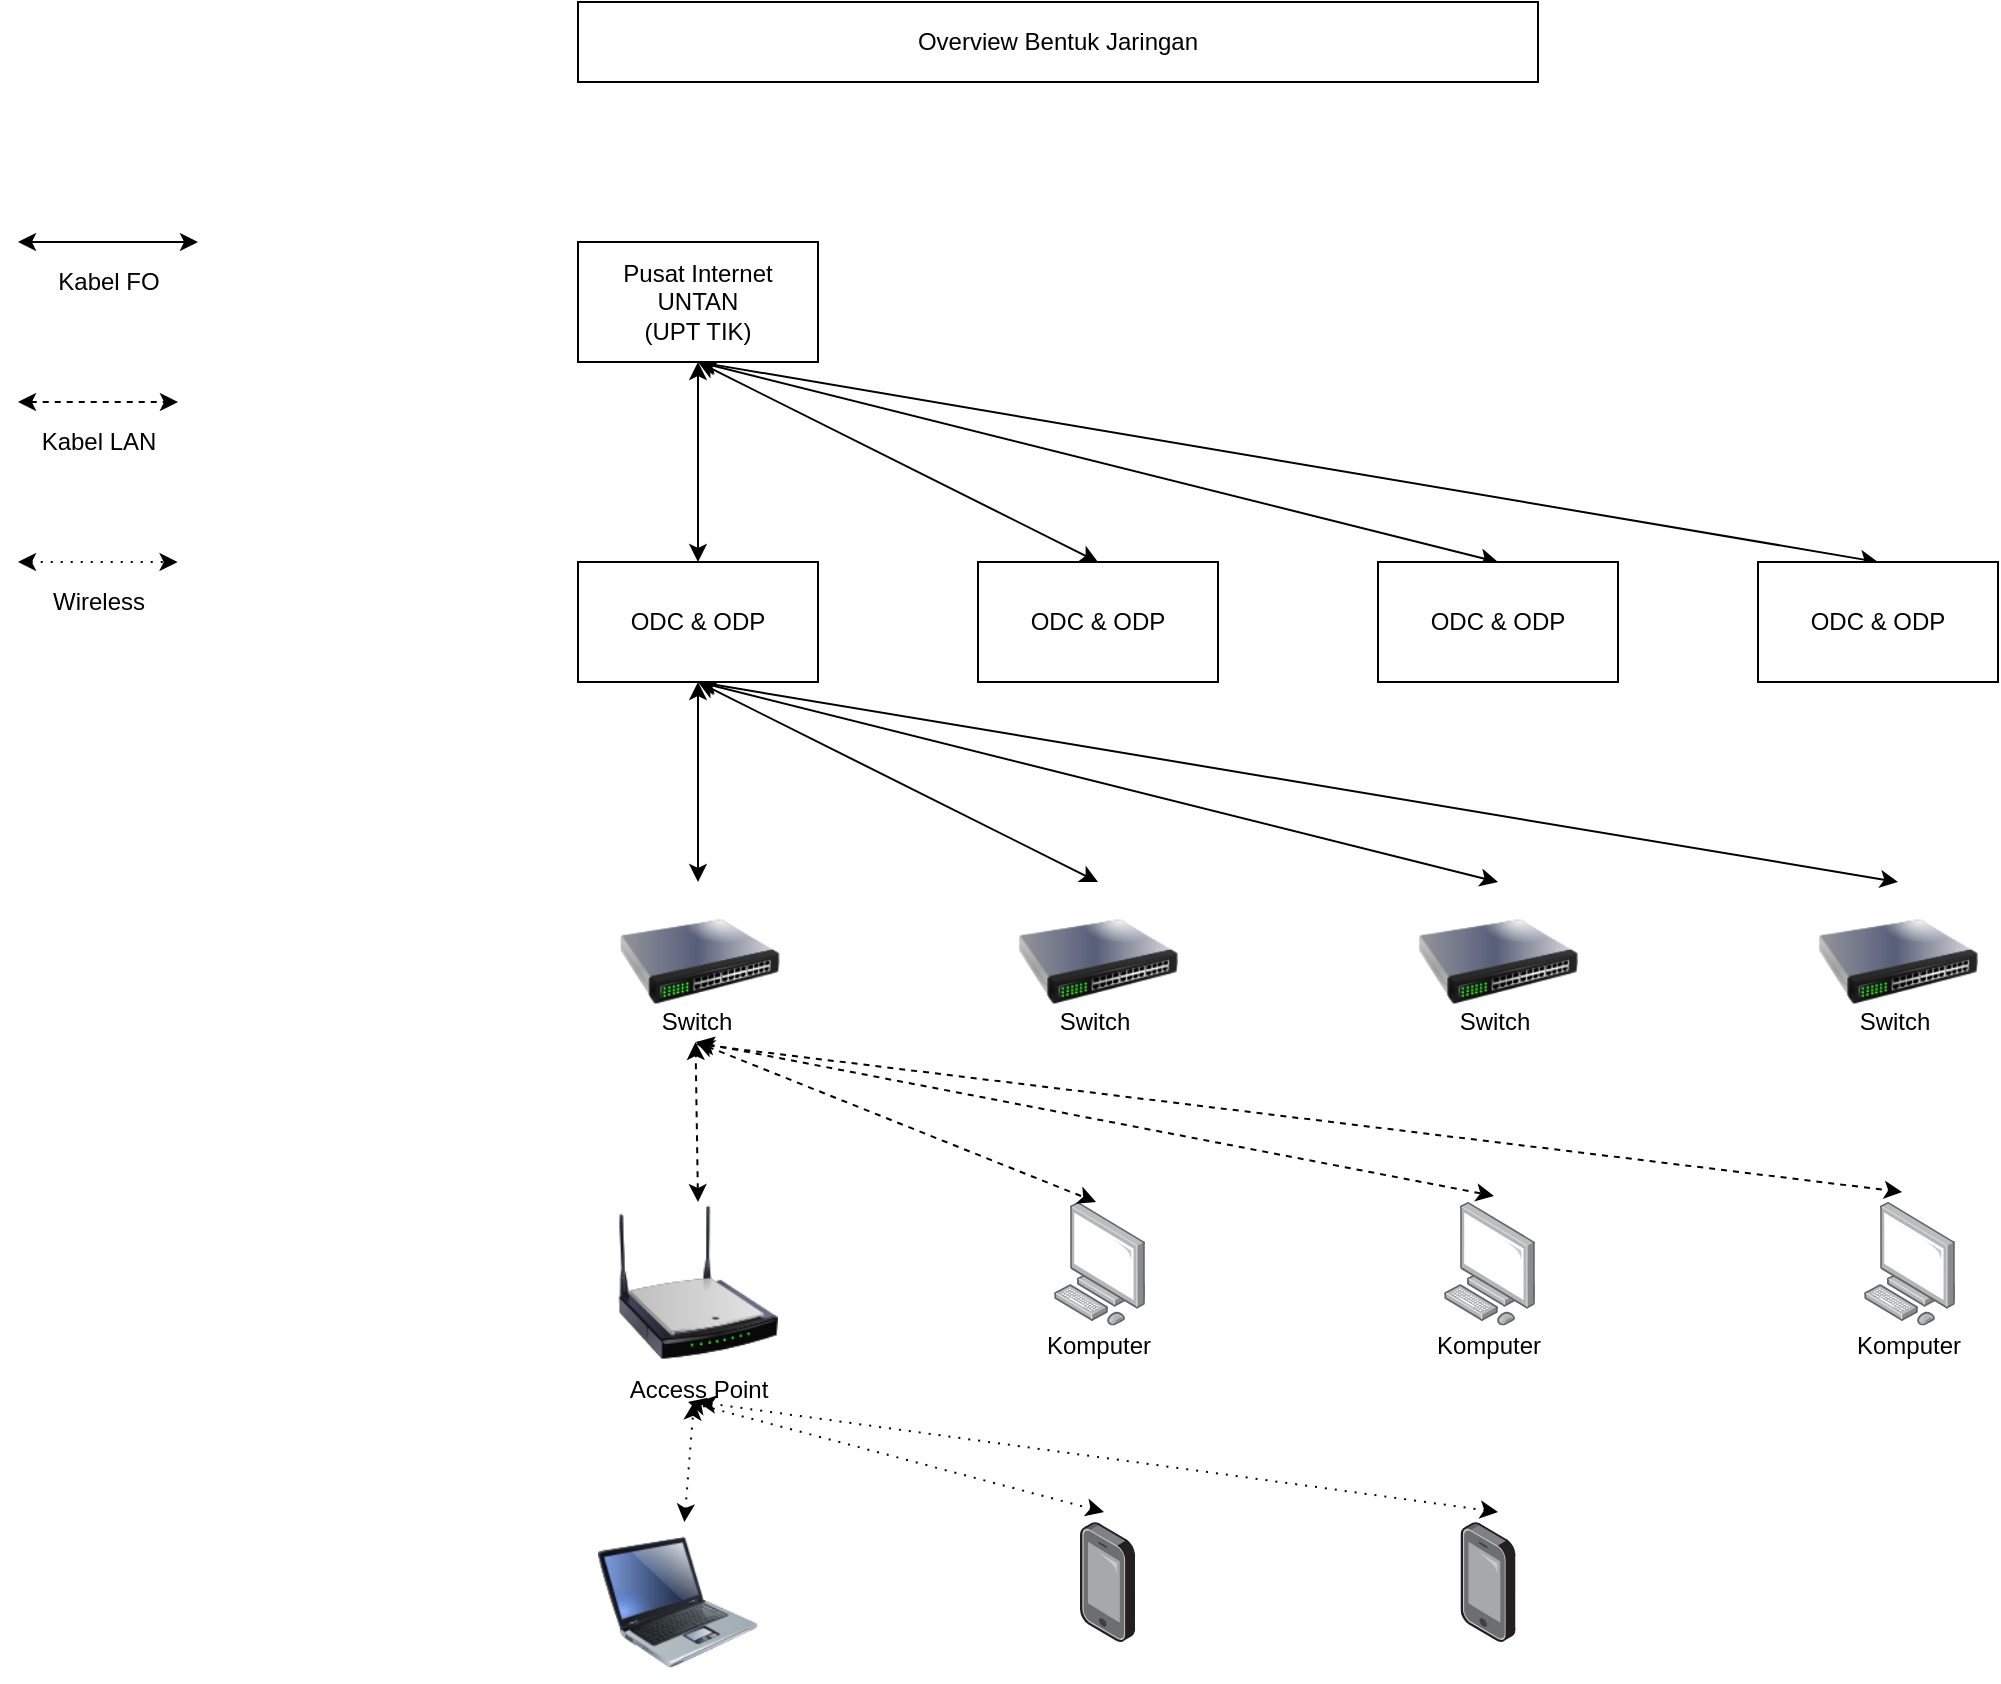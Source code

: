 <mxfile version="13.5.1" type="device" pages="5"><diagram id="cZR7jCaZVMj7jMEhkT0p" name="Overview"><mxGraphModel dx="866" dy="939" grid="1" gridSize="10" guides="1" tooltips="1" connect="1" arrows="1" fold="1" page="0" pageScale="1" pageWidth="850" pageHeight="1100" math="0" shadow="0"><root><mxCell id="0"/><mxCell id="1" parent="0"/><mxCell id="yF4aUorBVCHUo__HlE9U-1" value="Overview Bentuk Jaringan" style="rounded=0;whiteSpace=wrap;html=1;" parent="1" vertex="1"><mxGeometry x="400" y="-160" width="480" height="40" as="geometry"/></mxCell><mxCell id="yF4aUorBVCHUo__HlE9U-8" style="rounded=0;orthogonalLoop=1;jettySize=auto;html=1;exitX=0.5;exitY=1;exitDx=0;exitDy=0;entryX=0.5;entryY=0;entryDx=0;entryDy=0;startArrow=classic;startFill=1;" parent="1" source="yF4aUorBVCHUo__HlE9U-2" target="yF4aUorBVCHUo__HlE9U-3" edge="1"><mxGeometry relative="1" as="geometry"/></mxCell><mxCell id="yF4aUorBVCHUo__HlE9U-9" style="edgeStyle=none;rounded=0;orthogonalLoop=1;jettySize=auto;html=1;exitX=0.5;exitY=1;exitDx=0;exitDy=0;entryX=0.5;entryY=0;entryDx=0;entryDy=0;startArrow=classic;startFill=1;" parent="1" source="yF4aUorBVCHUo__HlE9U-2" target="yF4aUorBVCHUo__HlE9U-5" edge="1"><mxGeometry relative="1" as="geometry"/></mxCell><mxCell id="yF4aUorBVCHUo__HlE9U-10" style="edgeStyle=none;rounded=0;orthogonalLoop=1;jettySize=auto;html=1;exitX=0.5;exitY=1;exitDx=0;exitDy=0;entryX=0.5;entryY=0;entryDx=0;entryDy=0;startArrow=classic;startFill=1;" parent="1" source="yF4aUorBVCHUo__HlE9U-2" target="yF4aUorBVCHUo__HlE9U-6" edge="1"><mxGeometry relative="1" as="geometry"/></mxCell><mxCell id="yF4aUorBVCHUo__HlE9U-11" style="edgeStyle=none;rounded=0;orthogonalLoop=1;jettySize=auto;html=1;exitX=0.5;exitY=1;exitDx=0;exitDy=0;entryX=0.5;entryY=0;entryDx=0;entryDy=0;startArrow=classic;startFill=1;" parent="1" source="yF4aUorBVCHUo__HlE9U-2" target="yF4aUorBVCHUo__HlE9U-7" edge="1"><mxGeometry relative="1" as="geometry"/></mxCell><mxCell id="yF4aUorBVCHUo__HlE9U-2" value="Pusat Internet UNTAN&lt;br&gt;(UPT TIK)" style="rounded=0;whiteSpace=wrap;html=1;" parent="1" vertex="1"><mxGeometry x="400" y="-40" width="120" height="60" as="geometry"/></mxCell><mxCell id="yF4aUorBVCHUo__HlE9U-16" style="edgeStyle=none;rounded=0;orthogonalLoop=1;jettySize=auto;html=1;exitX=0.5;exitY=1;exitDx=0;exitDy=0;entryX=0.5;entryY=0;entryDx=0;entryDy=0;startArrow=classic;startFill=1;" parent="1" source="yF4aUorBVCHUo__HlE9U-3" edge="1"><mxGeometry relative="1" as="geometry"><mxPoint x="460" y="280" as="targetPoint"/></mxGeometry></mxCell><mxCell id="yF4aUorBVCHUo__HlE9U-17" style="edgeStyle=none;rounded=0;orthogonalLoop=1;jettySize=auto;html=1;exitX=0.5;exitY=1;exitDx=0;exitDy=0;entryX=0.5;entryY=0;entryDx=0;entryDy=0;startArrow=classic;startFill=1;" parent="1" source="yF4aUorBVCHUo__HlE9U-3" edge="1"><mxGeometry relative="1" as="geometry"><mxPoint x="660" y="280" as="targetPoint"/></mxGeometry></mxCell><mxCell id="yF4aUorBVCHUo__HlE9U-18" style="edgeStyle=none;rounded=0;orthogonalLoop=1;jettySize=auto;html=1;exitX=0.5;exitY=1;exitDx=0;exitDy=0;entryX=0.5;entryY=0;entryDx=0;entryDy=0;startArrow=classic;startFill=1;" parent="1" source="yF4aUorBVCHUo__HlE9U-3" edge="1"><mxGeometry relative="1" as="geometry"><mxPoint x="860" y="280" as="targetPoint"/></mxGeometry></mxCell><mxCell id="yF4aUorBVCHUo__HlE9U-19" style="edgeStyle=none;rounded=0;orthogonalLoop=1;jettySize=auto;html=1;exitX=0.5;exitY=1;exitDx=0;exitDy=0;entryX=0.5;entryY=0;entryDx=0;entryDy=0;startArrow=classic;startFill=1;" parent="1" source="yF4aUorBVCHUo__HlE9U-3" edge="1"><mxGeometry relative="1" as="geometry"><mxPoint x="1060" y="280" as="targetPoint"/></mxGeometry></mxCell><mxCell id="yF4aUorBVCHUo__HlE9U-3" value="ODC &amp;amp; ODP" style="rounded=0;whiteSpace=wrap;html=1;" parent="1" vertex="1"><mxGeometry x="400" y="120" width="120" height="60" as="geometry"/></mxCell><mxCell id="yF4aUorBVCHUo__HlE9U-5" value="ODC &amp;amp; ODP" style="rounded=0;whiteSpace=wrap;html=1;" parent="1" vertex="1"><mxGeometry x="600" y="120" width="120" height="60" as="geometry"/></mxCell><mxCell id="yF4aUorBVCHUo__HlE9U-6" value="ODC &amp;amp; ODP" style="rounded=0;whiteSpace=wrap;html=1;" parent="1" vertex="1"><mxGeometry x="800" y="120" width="120" height="60" as="geometry"/></mxCell><mxCell id="yF4aUorBVCHUo__HlE9U-7" value="ODC &amp;amp; ODP" style="rounded=0;whiteSpace=wrap;html=1;" parent="1" vertex="1"><mxGeometry x="990" y="120" width="120" height="60" as="geometry"/></mxCell><mxCell id="yF4aUorBVCHUo__HlE9U-20" style="rounded=0;orthogonalLoop=1;jettySize=auto;html=1;exitX=0.5;exitY=1;exitDx=0;exitDy=0;startArrow=classic;startFill=1;" parent="1" edge="1"><mxGeometry relative="1" as="geometry"><mxPoint x="120" y="-40" as="sourcePoint"/><mxPoint x="210" y="-40" as="targetPoint"/></mxGeometry></mxCell><mxCell id="yF4aUorBVCHUo__HlE9U-21" value="Kabel FO" style="text;html=1;align=center;verticalAlign=middle;resizable=0;points=[];autosize=1;" parent="1" vertex="1"><mxGeometry x="130" y="-30" width="70" height="20" as="geometry"/></mxCell><mxCell id="yF4aUorBVCHUo__HlE9U-28" value="" style="group" parent="1" vertex="1" connectable="0"><mxGeometry x="420.8" y="280" width="80" height="80" as="geometry"/></mxCell><mxCell id="yF4aUorBVCHUo__HlE9U-25" value="" style="image;html=1;image=img/lib/clip_art/networking/Switch_128x128.png" parent="yF4aUorBVCHUo__HlE9U-28" vertex="1"><mxGeometry width="80" height="80" as="geometry"/></mxCell><mxCell id="yF4aUorBVCHUo__HlE9U-26" value="Switch" style="text;html=1;align=center;verticalAlign=middle;resizable=0;points=[];autosize=1;" parent="yF4aUorBVCHUo__HlE9U-28" vertex="1"><mxGeometry x="12.8" y="60" width="50" height="20" as="geometry"/></mxCell><mxCell id="yF4aUorBVCHUo__HlE9U-29" value="" style="group" parent="1" vertex="1" connectable="0"><mxGeometry x="620" y="280" width="80" height="80" as="geometry"/></mxCell><mxCell id="yF4aUorBVCHUo__HlE9U-30" value="" style="image;html=1;image=img/lib/clip_art/networking/Switch_128x128.png" parent="yF4aUorBVCHUo__HlE9U-29" vertex="1"><mxGeometry width="80" height="80" as="geometry"/></mxCell><mxCell id="yF4aUorBVCHUo__HlE9U-31" value="Switch" style="text;html=1;align=center;verticalAlign=middle;resizable=0;points=[];autosize=1;" parent="yF4aUorBVCHUo__HlE9U-29" vertex="1"><mxGeometry x="12.8" y="60" width="50" height="20" as="geometry"/></mxCell><mxCell id="yF4aUorBVCHUo__HlE9U-32" value="" style="group" parent="1" vertex="1" connectable="0"><mxGeometry x="1020" y="280" width="80" height="80" as="geometry"/></mxCell><mxCell id="yF4aUorBVCHUo__HlE9U-33" value="" style="image;html=1;image=img/lib/clip_art/networking/Switch_128x128.png" parent="yF4aUorBVCHUo__HlE9U-32" vertex="1"><mxGeometry width="80" height="80" as="geometry"/></mxCell><mxCell id="yF4aUorBVCHUo__HlE9U-34" value="Switch" style="text;html=1;align=center;verticalAlign=middle;resizable=0;points=[];autosize=1;" parent="yF4aUorBVCHUo__HlE9U-32" vertex="1"><mxGeometry x="12.8" y="60" width="50" height="20" as="geometry"/></mxCell><mxCell id="yF4aUorBVCHUo__HlE9U-35" value="" style="group" parent="1" vertex="1" connectable="0"><mxGeometry x="820" y="280" width="80" height="80" as="geometry"/></mxCell><mxCell id="yF4aUorBVCHUo__HlE9U-36" value="" style="image;html=1;image=img/lib/clip_art/networking/Switch_128x128.png" parent="yF4aUorBVCHUo__HlE9U-35" vertex="1"><mxGeometry width="80" height="80" as="geometry"/></mxCell><mxCell id="yF4aUorBVCHUo__HlE9U-37" value="Switch" style="text;html=1;align=center;verticalAlign=middle;resizable=0;points=[];autosize=1;" parent="yF4aUorBVCHUo__HlE9U-35" vertex="1"><mxGeometry x="12.8" y="60" width="50" height="20" as="geometry"/></mxCell><mxCell id="yF4aUorBVCHUo__HlE9U-39" value="" style="group" parent="1" vertex="1" connectable="0"><mxGeometry x="625" y="440" width="70" height="81.8" as="geometry"/></mxCell><mxCell id="yF4aUorBVCHUo__HlE9U-23" value="" style="points=[];aspect=fixed;html=1;align=center;shadow=0;dashed=0;image;image=img/lib/allied_telesis/computer_and_terminals/Personal_Computer.svg;" parent="yF4aUorBVCHUo__HlE9U-39" vertex="1"><mxGeometry x="13" width="45.6" height="61.8" as="geometry"/></mxCell><mxCell id="yF4aUorBVCHUo__HlE9U-38" value="Komputer" style="text;html=1;align=center;verticalAlign=middle;resizable=0;points=[];autosize=1;" parent="yF4aUorBVCHUo__HlE9U-39" vertex="1"><mxGeometry y="61.8" width="70" height="20" as="geometry"/></mxCell><mxCell id="yF4aUorBVCHUo__HlE9U-48" style="edgeStyle=none;rounded=0;orthogonalLoop=1;jettySize=auto;html=1;exitX=0.5;exitY=0;exitDx=0;exitDy=0;startArrow=classic;startFill=1;dashed=1;" parent="1" source="yF4aUorBVCHUo__HlE9U-40" target="yF4aUorBVCHUo__HlE9U-26" edge="1"><mxGeometry relative="1" as="geometry"/></mxCell><mxCell id="yF4aUorBVCHUo__HlE9U-40" value="Access Point" style="image;html=1;image=img/lib/clip_art/networking/Wireless_Router_N_128x128.png" parent="1" vertex="1"><mxGeometry x="420" y="440" width="80" height="80" as="geometry"/></mxCell><mxCell id="yF4aUorBVCHUo__HlE9U-42" value="" style="group" parent="1" vertex="1" connectable="0"><mxGeometry x="820" y="440" width="70" height="81.8" as="geometry"/></mxCell><mxCell id="yF4aUorBVCHUo__HlE9U-43" value="" style="points=[];aspect=fixed;html=1;align=center;shadow=0;dashed=0;image;image=img/lib/allied_telesis/computer_and_terminals/Personal_Computer.svg;" parent="yF4aUorBVCHUo__HlE9U-42" vertex="1"><mxGeometry x="13" width="45.6" height="61.8" as="geometry"/></mxCell><mxCell id="yF4aUorBVCHUo__HlE9U-44" value="Komputer" style="text;html=1;align=center;verticalAlign=middle;resizable=0;points=[];autosize=1;" parent="yF4aUorBVCHUo__HlE9U-42" vertex="1"><mxGeometry y="61.8" width="70" height="20" as="geometry"/></mxCell><mxCell id="yF4aUorBVCHUo__HlE9U-45" value="" style="group" parent="1" vertex="1" connectable="0"><mxGeometry x="1030" y="440" width="70" height="81.8" as="geometry"/></mxCell><mxCell id="yF4aUorBVCHUo__HlE9U-46" value="" style="points=[];aspect=fixed;html=1;align=center;shadow=0;dashed=0;image;image=img/lib/allied_telesis/computer_and_terminals/Personal_Computer.svg;" parent="yF4aUorBVCHUo__HlE9U-45" vertex="1"><mxGeometry x="13" width="45.6" height="61.8" as="geometry"/></mxCell><mxCell id="yF4aUorBVCHUo__HlE9U-47" value="Komputer" style="text;html=1;align=center;verticalAlign=middle;resizable=0;points=[];autosize=1;" parent="yF4aUorBVCHUo__HlE9U-45" vertex="1"><mxGeometry y="61.8" width="70" height="20" as="geometry"/></mxCell><mxCell id="yF4aUorBVCHUo__HlE9U-49" style="edgeStyle=none;rounded=0;orthogonalLoop=1;jettySize=auto;html=1;exitX=0.508;exitY=1;exitDx=0;exitDy=0;entryX=0.461;entryY=0;entryDx=0;entryDy=0;entryPerimeter=0;startArrow=classic;startFill=1;exitPerimeter=0;dashed=1;" parent="1" source="yF4aUorBVCHUo__HlE9U-26" target="yF4aUorBVCHUo__HlE9U-23" edge="1"><mxGeometry relative="1" as="geometry"/></mxCell><mxCell id="yF4aUorBVCHUo__HlE9U-50" style="edgeStyle=none;rounded=0;orthogonalLoop=1;jettySize=auto;html=1;exitX=0.508;exitY=1;exitDx=0;exitDy=0;entryX=0.548;entryY=-0.049;entryDx=0;entryDy=0;entryPerimeter=0;startArrow=classic;startFill=1;exitPerimeter=0;dashed=1;" parent="1" source="yF4aUorBVCHUo__HlE9U-26" target="yF4aUorBVCHUo__HlE9U-43" edge="1"><mxGeometry relative="1" as="geometry"/></mxCell><mxCell id="yF4aUorBVCHUo__HlE9U-51" style="edgeStyle=none;rounded=0;orthogonalLoop=1;jettySize=auto;html=1;entryX=0.417;entryY=-0.081;entryDx=0;entryDy=0;entryPerimeter=0;startArrow=classic;startFill=1;exitX=0.508;exitY=1.05;exitDx=0;exitDy=0;exitPerimeter=0;dashed=1;" parent="1" source="yF4aUorBVCHUo__HlE9U-26" target="yF4aUorBVCHUo__HlE9U-46" edge="1"><mxGeometry relative="1" as="geometry"><mxPoint x="461" y="370" as="sourcePoint"/></mxGeometry></mxCell><mxCell id="yF4aUorBVCHUo__HlE9U-55" style="edgeStyle=none;rounded=0;orthogonalLoop=1;jettySize=auto;html=1;dashed=1;startArrow=classic;startFill=1;dashPattern=1 4;" parent="1" source="yF4aUorBVCHUo__HlE9U-52" edge="1"><mxGeometry relative="1" as="geometry"><mxPoint x="458" y="540" as="targetPoint"/></mxGeometry></mxCell><mxCell id="yF4aUorBVCHUo__HlE9U-52" value="" style="image;html=1;image=img/lib/clip_art/computers/Laptop_128x128.png" parent="1" vertex="1"><mxGeometry x="410" y="600" width="80" height="80" as="geometry"/></mxCell><mxCell id="yF4aUorBVCHUo__HlE9U-53" value="" style="points=[];aspect=fixed;html=1;align=center;shadow=0;dashed=0;image;image=img/lib/allied_telesis/computer_and_terminals/Smartphone.svg;" parent="1" vertex="1"><mxGeometry x="651" y="600" width="27.5" height="60" as="geometry"/></mxCell><mxCell id="yF4aUorBVCHUo__HlE9U-54" value="" style="points=[];aspect=fixed;html=1;align=center;shadow=0;dashed=0;image;image=img/lib/allied_telesis/computer_and_terminals/Smartphone.svg;" parent="1" vertex="1"><mxGeometry x="841.25" y="600" width="27.5" height="60" as="geometry"/></mxCell><mxCell id="yF4aUorBVCHUo__HlE9U-56" style="edgeStyle=none;rounded=0;orthogonalLoop=1;jettySize=auto;html=1;dashed=1;startArrow=classic;startFill=1;exitX=0.436;exitY=-0.083;exitDx=0;exitDy=0;exitPerimeter=0;dashPattern=1 4;" parent="1" source="yF4aUorBVCHUo__HlE9U-53" edge="1"><mxGeometry relative="1" as="geometry"><mxPoint x="450" y="601.8" as="sourcePoint"/><mxPoint x="455" y="540" as="targetPoint"/></mxGeometry></mxCell><mxCell id="yF4aUorBVCHUo__HlE9U-57" style="edgeStyle=none;rounded=0;orthogonalLoop=1;jettySize=auto;html=1;dashed=1;startArrow=classic;startFill=1;dashPattern=1 4;" parent="1" edge="1"><mxGeometry relative="1" as="geometry"><mxPoint x="860" y="595" as="sourcePoint"/><mxPoint x="460" y="540" as="targetPoint"/></mxGeometry></mxCell><mxCell id="yF4aUorBVCHUo__HlE9U-58" style="edgeStyle=none;rounded=0;orthogonalLoop=1;jettySize=auto;html=1;startArrow=classic;startFill=1;dashed=1;" parent="1" edge="1"><mxGeometry relative="1" as="geometry"><mxPoint x="120" y="40" as="sourcePoint"/><mxPoint x="200" y="40" as="targetPoint"/></mxGeometry></mxCell><mxCell id="yF4aUorBVCHUo__HlE9U-59" value="Kabel LAN" style="text;html=1;align=center;verticalAlign=middle;resizable=0;points=[];autosize=1;" parent="1" vertex="1"><mxGeometry x="125" y="50" width="70" height="20" as="geometry"/></mxCell><mxCell id="yF4aUorBVCHUo__HlE9U-61" style="edgeStyle=none;rounded=0;orthogonalLoop=1;jettySize=auto;html=1;dashed=1;startArrow=classic;startFill=1;dashPattern=1 4;" parent="1" edge="1"><mxGeometry relative="1" as="geometry"><mxPoint x="120" y="120" as="sourcePoint"/><mxPoint x="199.8" y="120" as="targetPoint"/></mxGeometry></mxCell><mxCell id="yF4aUorBVCHUo__HlE9U-62" value="Wireless" style="text;html=1;align=center;verticalAlign=middle;resizable=0;points=[];autosize=1;" parent="1" vertex="1"><mxGeometry x="130" y="130" width="60" height="20" as="geometry"/></mxCell></root></mxGraphModel></diagram><diagram id="uZd3EqebG7WC8v4C3nq-" name="Pengebangan Aplikasi"><mxGraphModel dx="866" dy="939" grid="1" gridSize="10" guides="1" tooltips="1" connect="1" arrows="1" fold="1" page="0" pageScale="1" pageWidth="850" pageHeight="1100" math="0" shadow="0"><root><mxCell id="qMUi53wbWVv0vDznKZO8-0"/><mxCell id="qMUi53wbWVv0vDznKZO8-1" parent="qMUi53wbWVv0vDznKZO8-0"/><mxCell id="qMUi53wbWVv0vDznKZO8-4" value="" style="edgeStyle=none;rounded=0;orthogonalLoop=1;jettySize=auto;html=1;startArrow=none;startFill=0;" parent="qMUi53wbWVv0vDznKZO8-1" source="qMUi53wbWVv0vDznKZO8-2" target="qMUi53wbWVv0vDznKZO8-3" edge="1"><mxGeometry relative="1" as="geometry"/></mxCell><mxCell id="qMUi53wbWVv0vDznKZO8-2" value="Perancangan &lt;br&gt;Website Input Data" style="rounded=0;whiteSpace=wrap;html=1;" parent="qMUi53wbWVv0vDznKZO8-1" vertex="1"><mxGeometry x="40" y="120" width="120" height="60" as="geometry"/></mxCell><mxCell id="qMUi53wbWVv0vDznKZO8-6" value="" style="edgeStyle=none;rounded=0;orthogonalLoop=1;jettySize=auto;html=1;startArrow=none;startFill=0;" parent="qMUi53wbWVv0vDznKZO8-1" source="qMUi53wbWVv0vDznKZO8-3" target="qMUi53wbWVv0vDznKZO8-5" edge="1"><mxGeometry relative="1" as="geometry"/></mxCell><mxCell id="qMUi53wbWVv0vDznKZO8-3" value="Pembangunan&amp;nbsp;&lt;br&gt;Website Input Data" style="rounded=0;whiteSpace=wrap;html=1;" parent="qMUi53wbWVv0vDznKZO8-1" vertex="1"><mxGeometry x="240" y="120" width="120" height="60" as="geometry"/></mxCell><mxCell id="qMUi53wbWVv0vDznKZO8-8" value="" style="edgeStyle=none;rounded=0;orthogonalLoop=1;jettySize=auto;html=1;startArrow=none;startFill=0;" parent="qMUi53wbWVv0vDznKZO8-1" source="qMUi53wbWVv0vDznKZO8-5" target="qMUi53wbWVv0vDznKZO8-7" edge="1"><mxGeometry relative="1" as="geometry"/></mxCell><mxCell id="qMUi53wbWVv0vDznKZO8-5" value="Menggambar dan Mengisi Data" style="rounded=0;whiteSpace=wrap;html=1;" parent="qMUi53wbWVv0vDznKZO8-1" vertex="1"><mxGeometry x="440" y="120" width="120" height="60" as="geometry"/></mxCell><mxCell id="qMUi53wbWVv0vDznKZO8-7" value="Buat Tampilan Hasil Akhir&amp;nbsp;" style="rounded=0;whiteSpace=wrap;html=1;" parent="qMUi53wbWVv0vDznKZO8-1" vertex="1"><mxGeometry x="640" y="120" width="120" height="60" as="geometry"/></mxCell><mxCell id="yq4JGtzYefhlEaP_HMII-0" value="Overview Langkah Pembuatan Aplikasi" style="rounded=0;whiteSpace=wrap;html=1;" parent="qMUi53wbWVv0vDznKZO8-1" vertex="1"><mxGeometry x="180" y="-30" width="480" height="40" as="geometry"/></mxCell></root></mxGraphModel></diagram><diagram id="GuYQ7KV9v125WRcvLLdm" name="Arsitektur"><mxGraphModel dx="866" dy="539" grid="1" gridSize="10" guides="1" tooltips="1" connect="1" arrows="1" fold="1" page="0" pageScale="1" pageWidth="850" pageHeight="1100" math="0" shadow="0"><root><mxCell id="0e5Gq2FnPgCDuigQp3sS-0"/><mxCell id="0e5Gq2FnPgCDuigQp3sS-1" parent="0e5Gq2FnPgCDuigQp3sS-0"/><mxCell id="ro_9wI2PwoP1HJKJm-kj-6" style="edgeStyle=none;rounded=0;orthogonalLoop=1;jettySize=auto;html=1;exitX=1;exitY=0.5;exitDx=0;exitDy=0;entryX=0;entryY=0.5;entryDx=0;entryDy=0;startArrow=classic;startFill=1;" parent="0e5Gq2FnPgCDuigQp3sS-1" source="ro_9wI2PwoP1HJKJm-kj-0" target="ro_9wI2PwoP1HJKJm-kj-1" edge="1"><mxGeometry relative="1" as="geometry"/></mxCell><mxCell id="ro_9wI2PwoP1HJKJm-kj-0" value="Database&lt;br&gt;MySQL" style="rounded=0;whiteSpace=wrap;html=1;" parent="0e5Gq2FnPgCDuigQp3sS-1" vertex="1"><mxGeometry x="125" y="160" width="120" height="60" as="geometry"/></mxCell><mxCell id="ro_9wI2PwoP1HJKJm-kj-1" value="Web" style="rounded=0;whiteSpace=wrap;html=1;" parent="0e5Gq2FnPgCDuigQp3sS-1" vertex="1"><mxGeometry x="325" y="160" width="120" height="60" as="geometry"/></mxCell><mxCell id="ro_9wI2PwoP1HJKJm-kj-7" style="edgeStyle=none;rounded=0;orthogonalLoop=1;jettySize=auto;html=1;exitX=0;exitY=0.5;exitDx=0;exitDy=0;entryX=1;entryY=0.5;entryDx=0;entryDy=0;startArrow=classic;startFill=1;" parent="0e5Gq2FnPgCDuigQp3sS-1" source="ro_9wI2PwoP1HJKJm-kj-2" target="ro_9wI2PwoP1HJKJm-kj-1" edge="1"><mxGeometry relative="1" as="geometry"/></mxCell><mxCell id="ro_9wI2PwoP1HJKJm-kj-2" value="Pengguna" style="rounded=0;whiteSpace=wrap;html=1;" parent="0e5Gq2FnPgCDuigQp3sS-1" vertex="1"><mxGeometry x="605" y="160" width="120" height="60" as="geometry"/></mxCell><mxCell id="ro_9wI2PwoP1HJKJm-kj-3" value="" style="endArrow=none;dashed=1;html=1;" parent="0e5Gq2FnPgCDuigQp3sS-1" edge="1"><mxGeometry width="50" height="50" relative="1" as="geometry"><mxPoint x="525" y="270" as="sourcePoint"/><mxPoint x="525" y="80" as="targetPoint"/></mxGeometry></mxCell><mxCell id="ro_9wI2PwoP1HJKJm-kj-4" value="Client" style="text;html=1;align=center;verticalAlign=middle;resizable=0;points=[];autosize=1;" parent="0e5Gq2FnPgCDuigQp3sS-1" vertex="1"><mxGeometry x="630" y="90" width="50" height="20" as="geometry"/></mxCell><mxCell id="ro_9wI2PwoP1HJKJm-kj-5" value="Server" style="text;html=1;align=center;verticalAlign=middle;resizable=0;points=[];autosize=1;" parent="0e5Gq2FnPgCDuigQp3sS-1" vertex="1"><mxGeometry x="260" y="90" width="50" height="20" as="geometry"/></mxCell><mxCell id="MK1OjZpI6FCdkYkBwyZW-0" value="Overview Arsitektur Aplikasi" style="rounded=0;whiteSpace=wrap;html=1;" parent="0e5Gq2FnPgCDuigQp3sS-1" vertex="1"><mxGeometry x="230" width="480" height="40" as="geometry"/></mxCell><mxCell id="g16BeLE-Og2TGwjfE515-1" style="edgeStyle=none;rounded=0;orthogonalLoop=1;jettySize=auto;html=1;exitX=0.5;exitY=0;exitDx=0;exitDy=0;" edge="1" parent="0e5Gq2FnPgCDuigQp3sS-1" source="g16BeLE-Og2TGwjfE515-0" target="ro_9wI2PwoP1HJKJm-kj-1"><mxGeometry relative="1" as="geometry"/></mxCell><mxCell id="g16BeLE-Og2TGwjfE515-0" value="Peta Openstreetmap" style="rounded=0;whiteSpace=wrap;html=1;" vertex="1" parent="0e5Gq2FnPgCDuigQp3sS-1"><mxGeometry x="325" y="280" width="120" height="60" as="geometry"/></mxCell></root></mxGraphModel></diagram><diagram id="TMz8jeZm5Z51ADQiBe4I" name="Database Kabel FO"><mxGraphModel dx="866" dy="539" grid="1" gridSize="10" guides="1" tooltips="1" connect="1" arrows="1" fold="1" page="1" pageScale="1" pageWidth="850" pageHeight="1100" math="0" shadow="0"><root><mxCell id="z3e5r0oFrgXuZRAa_39S-0"/><mxCell id="z3e5r0oFrgXuZRAa_39S-1" parent="z3e5r0oFrgXuZRAa_39S-0"/><mxCell id="z3e5r0oFrgXuZRAa_39S-12" style="edgeStyle=orthogonalEdgeStyle;rounded=0;orthogonalLoop=1;jettySize=auto;html=1;exitX=1;exitY=0.5;exitDx=0;exitDy=0;entryX=0;entryY=0.5;entryDx=0;entryDy=0;" edge="1" parent="z3e5r0oFrgXuZRAa_39S-1" source="z3e5r0oFrgXuZRAa_39S-2" target="z3e5r0oFrgXuZRAa_39S-5"><mxGeometry relative="1" as="geometry"/></mxCell><mxCell id="z3e5r0oFrgXuZRAa_39S-13" style="edgeStyle=none;rounded=0;orthogonalLoop=1;jettySize=auto;html=1;entryX=0;entryY=0.5;entryDx=0;entryDy=0;exitX=1;exitY=0.5;exitDx=0;exitDy=0;" edge="1" parent="z3e5r0oFrgXuZRAa_39S-1" source="z3e5r0oFrgXuZRAa_39S-2" target="z3e5r0oFrgXuZRAa_39S-4"><mxGeometry relative="1" as="geometry"><mxPoint x="370" y="250" as="sourcePoint"/></mxGeometry></mxCell><mxCell id="z3e5r0oFrgXuZRAa_39S-14" style="edgeStyle=none;rounded=0;orthogonalLoop=1;jettySize=auto;html=1;exitX=1;exitY=0.5;exitDx=0;exitDy=0;entryX=0;entryY=0.5;entryDx=0;entryDy=0;" edge="1" parent="z3e5r0oFrgXuZRAa_39S-1" source="z3e5r0oFrgXuZRAa_39S-2" target="z3e5r0oFrgXuZRAa_39S-6"><mxGeometry relative="1" as="geometry"/></mxCell><mxCell id="z3e5r0oFrgXuZRAa_39S-15" style="edgeStyle=none;rounded=0;orthogonalLoop=1;jettySize=auto;html=1;exitX=1;exitY=0.5;exitDx=0;exitDy=0;entryX=0;entryY=0.5;entryDx=0;entryDy=0;" edge="1" parent="z3e5r0oFrgXuZRAa_39S-1" source="z3e5r0oFrgXuZRAa_39S-2" target="z3e5r0oFrgXuZRAa_39S-7"><mxGeometry relative="1" as="geometry"/></mxCell><mxCell id="z3e5r0oFrgXuZRAa_39S-16" style="edgeStyle=none;rounded=0;orthogonalLoop=1;jettySize=auto;html=1;exitX=1;exitY=0.5;exitDx=0;exitDy=0;entryX=0;entryY=0.5;entryDx=0;entryDy=0;" edge="1" parent="z3e5r0oFrgXuZRAa_39S-1" source="z3e5r0oFrgXuZRAa_39S-2" target="z3e5r0oFrgXuZRAa_39S-8"><mxGeometry relative="1" as="geometry"/></mxCell><mxCell id="z3e5r0oFrgXuZRAa_39S-17" style="edgeStyle=none;rounded=0;orthogonalLoop=1;jettySize=auto;html=1;exitX=1;exitY=0.5;exitDx=0;exitDy=0;entryX=0;entryY=0.5;entryDx=0;entryDy=0;" edge="1" parent="z3e5r0oFrgXuZRAa_39S-1" source="z3e5r0oFrgXuZRAa_39S-2" target="z3e5r0oFrgXuZRAa_39S-9"><mxGeometry relative="1" as="geometry"/></mxCell><mxCell id="z3e5r0oFrgXuZRAa_39S-18" style="edgeStyle=none;rounded=0;orthogonalLoop=1;jettySize=auto;html=1;exitX=1;exitY=0.5;exitDx=0;exitDy=0;entryX=0;entryY=0.5;entryDx=0;entryDy=0;" edge="1" parent="z3e5r0oFrgXuZRAa_39S-1" source="z3e5r0oFrgXuZRAa_39S-2" target="z3e5r0oFrgXuZRAa_39S-10"><mxGeometry relative="1" as="geometry"/></mxCell><mxCell id="z3e5r0oFrgXuZRAa_39S-19" style="edgeStyle=none;rounded=0;orthogonalLoop=1;jettySize=auto;html=1;exitX=1;exitY=0.5;exitDx=0;exitDy=0;entryX=0;entryY=0.5;entryDx=0;entryDy=0;" edge="1" parent="z3e5r0oFrgXuZRAa_39S-1" source="z3e5r0oFrgXuZRAa_39S-2" target="z3e5r0oFrgXuZRAa_39S-11"><mxGeometry relative="1" as="geometry"/></mxCell><mxCell id="z3e5r0oFrgXuZRAa_39S-2" value="Kabel Fiber Optik" style="rounded=0;whiteSpace=wrap;html=1;" vertex="1" parent="z3e5r0oFrgXuZRAa_39S-1"><mxGeometry x="120" y="160" width="200" height="40" as="geometry"/></mxCell><mxCell id="z3e5r0oFrgXuZRAa_39S-4" value="Nama" style="rounded=1;whiteSpace=wrap;html=1;" vertex="1" parent="z3e5r0oFrgXuZRAa_39S-1"><mxGeometry x="400" y="240" width="120" height="40" as="geometry"/></mxCell><mxCell id="z3e5r0oFrgXuZRAa_39S-5" value="id" style="rounded=1;whiteSpace=wrap;html=1;" vertex="1" parent="z3e5r0oFrgXuZRAa_39S-1"><mxGeometry x="400" y="160" width="120" height="40" as="geometry"/></mxCell><mxCell id="z3e5r0oFrgXuZRAa_39S-6" value="Jenis" style="rounded=1;whiteSpace=wrap;html=1;" vertex="1" parent="z3e5r0oFrgXuZRAa_39S-1"><mxGeometry x="400" y="320" width="120" height="40" as="geometry"/></mxCell><mxCell id="z3e5r0oFrgXuZRAa_39S-7" value="Jumlah Core" style="rounded=1;whiteSpace=wrap;html=1;" vertex="1" parent="z3e5r0oFrgXuZRAa_39S-1"><mxGeometry x="400" y="400" width="120" height="40" as="geometry"/></mxCell><mxCell id="z3e5r0oFrgXuZRAa_39S-8" value="Dari" style="rounded=1;whiteSpace=wrap;html=1;" vertex="1" parent="z3e5r0oFrgXuZRAa_39S-1"><mxGeometry x="400" y="480" width="120" height="40" as="geometry"/></mxCell><mxCell id="z3e5r0oFrgXuZRAa_39S-9" value="Ke" style="rounded=1;whiteSpace=wrap;html=1;" vertex="1" parent="z3e5r0oFrgXuZRAa_39S-1"><mxGeometry x="400" y="560" width="120" height="40" as="geometry"/></mxCell><mxCell id="z3e5r0oFrgXuZRAa_39S-10" value="Waktu dicatat" style="rounded=1;whiteSpace=wrap;html=1;" vertex="1" parent="z3e5r0oFrgXuZRAa_39S-1"><mxGeometry x="400" y="640" width="120" height="40" as="geometry"/></mxCell><mxCell id="z3e5r0oFrgXuZRAa_39S-11" value="Waktu diubah" style="rounded=1;whiteSpace=wrap;html=1;" vertex="1" parent="z3e5r0oFrgXuZRAa_39S-1"><mxGeometry x="400" y="720" width="120" height="40" as="geometry"/></mxCell></root></mxGraphModel></diagram><diagram id="t3QAFfV0CrNgyDyyfZBc" name="Database ODC"><mxGraphModel dx="866" dy="539" grid="1" gridSize="10" guides="1" tooltips="1" connect="1" arrows="1" fold="1" page="1" pageScale="1" pageWidth="850" pageHeight="1100" math="0" shadow="0"><root><mxCell id="bfLDMs9C-i4Utgx4nzx--0"/><mxCell id="bfLDMs9C-i4Utgx4nzx--1" parent="bfLDMs9C-i4Utgx4nzx--0"/><mxCell id="bfLDMs9C-i4Utgx4nzx--2" value="Titik ODC" style="rounded=0;whiteSpace=wrap;html=1;" vertex="1" parent="bfLDMs9C-i4Utgx4nzx--1"><mxGeometry x="80" y="160" width="120" height="60" as="geometry"/></mxCell><mxCell id="bfLDMs9C-i4Utgx4nzx--3" value="" style="rounded=0;whiteSpace=wrap;html=1;" vertex="1" parent="bfLDMs9C-i4Utgx4nzx--1"><mxGeometry x="280" y="160" width="120" height="60" as="geometry"/></mxCell></root></mxGraphModel></diagram></mxfile>